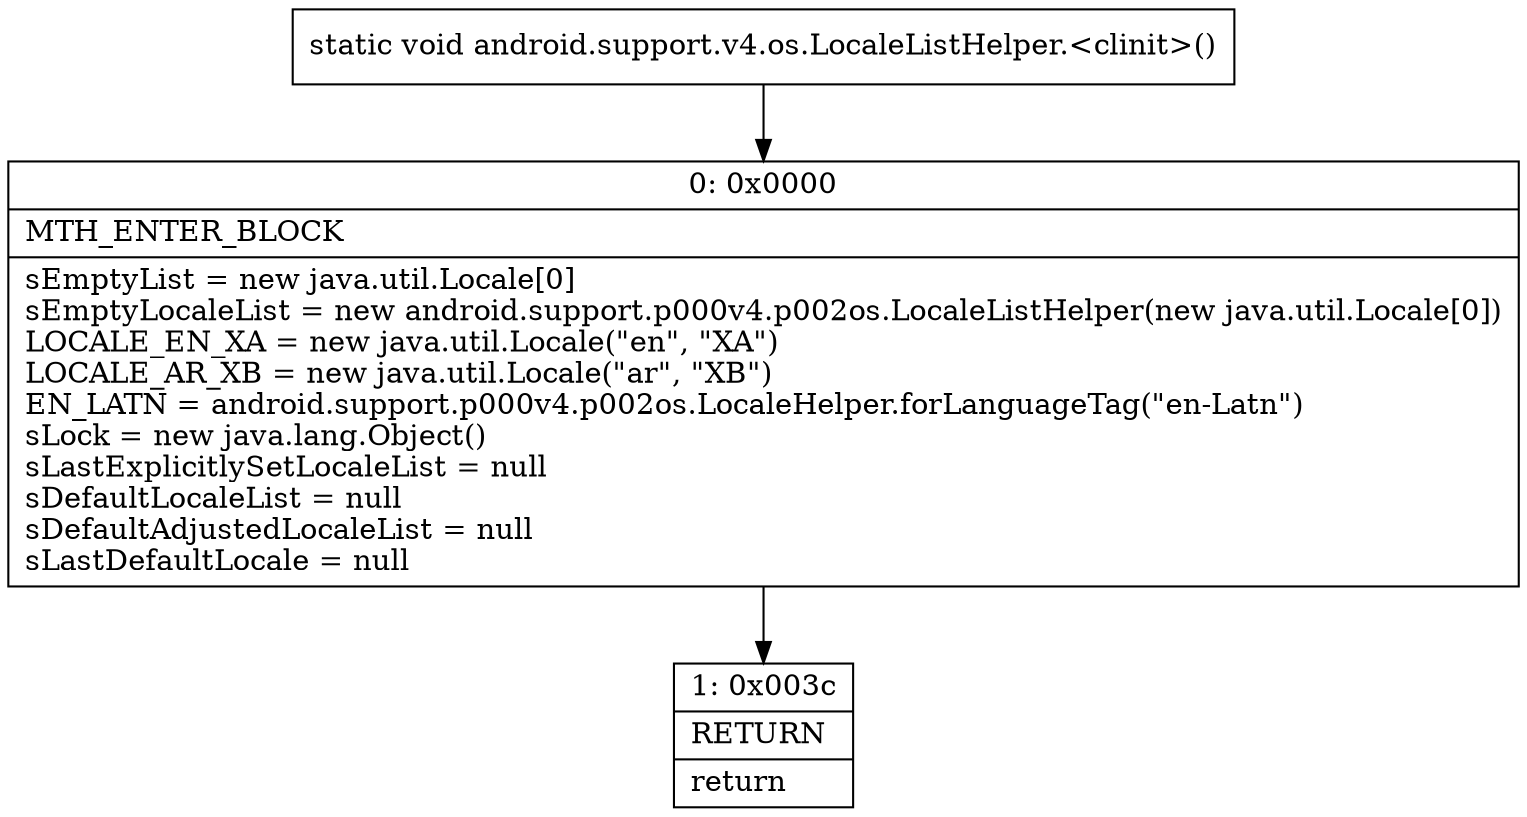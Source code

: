 digraph "CFG forandroid.support.v4.os.LocaleListHelper.\<clinit\>()V" {
Node_0 [shape=record,label="{0\:\ 0x0000|MTH_ENTER_BLOCK\l|sEmptyList = new java.util.Locale[0]\lsEmptyLocaleList = new android.support.p000v4.p002os.LocaleListHelper(new java.util.Locale[0])\lLOCALE_EN_XA = new java.util.Locale(\"en\", \"XA\")\lLOCALE_AR_XB = new java.util.Locale(\"ar\", \"XB\")\lEN_LATN = android.support.p000v4.p002os.LocaleHelper.forLanguageTag(\"en\-Latn\")\lsLock = new java.lang.Object()\lsLastExplicitlySetLocaleList = null\lsDefaultLocaleList = null\lsDefaultAdjustedLocaleList = null\lsLastDefaultLocale = null\l}"];
Node_1 [shape=record,label="{1\:\ 0x003c|RETURN\l|return\l}"];
MethodNode[shape=record,label="{static void android.support.v4.os.LocaleListHelper.\<clinit\>() }"];
MethodNode -> Node_0;
Node_0 -> Node_1;
}

